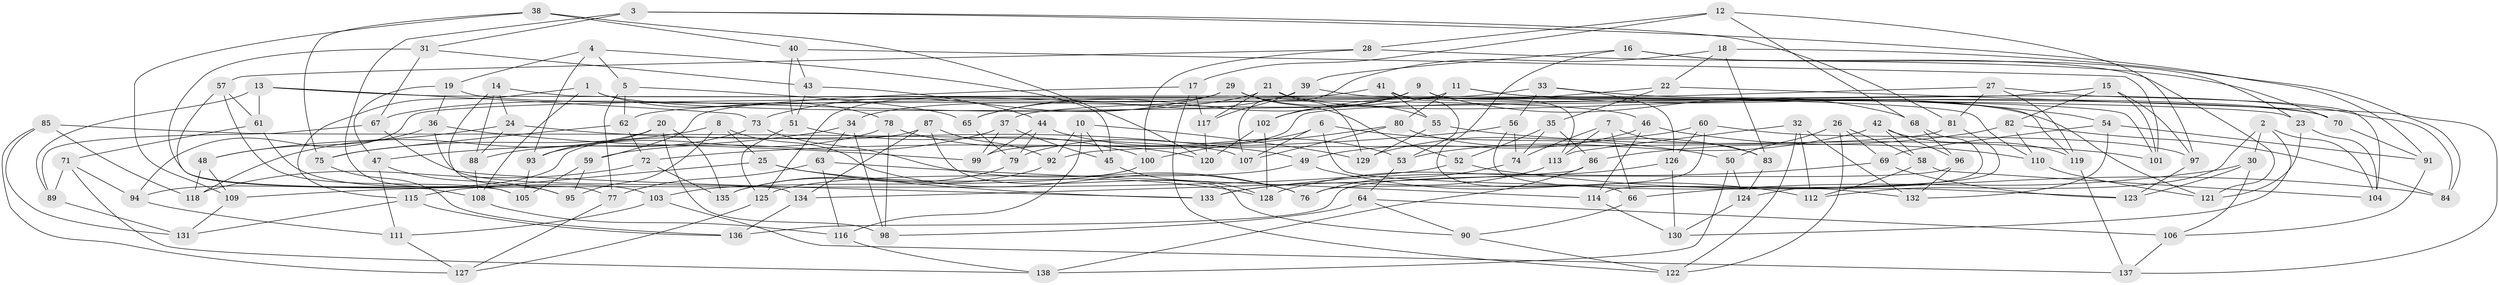 // coarse degree distribution, {4: 0.4782608695652174, 6: 0.4782608695652174, 3: 0.021739130434782608, 5: 0.021739130434782608}
// Generated by graph-tools (version 1.1) at 2025/42/03/06/25 10:42:19]
// undirected, 138 vertices, 276 edges
graph export_dot {
graph [start="1"]
  node [color=gray90,style=filled];
  1;
  2;
  3;
  4;
  5;
  6;
  7;
  8;
  9;
  10;
  11;
  12;
  13;
  14;
  15;
  16;
  17;
  18;
  19;
  20;
  21;
  22;
  23;
  24;
  25;
  26;
  27;
  28;
  29;
  30;
  31;
  32;
  33;
  34;
  35;
  36;
  37;
  38;
  39;
  40;
  41;
  42;
  43;
  44;
  45;
  46;
  47;
  48;
  49;
  50;
  51;
  52;
  53;
  54;
  55;
  56;
  57;
  58;
  59;
  60;
  61;
  62;
  63;
  64;
  65;
  66;
  67;
  68;
  69;
  70;
  71;
  72;
  73;
  74;
  75;
  76;
  77;
  78;
  79;
  80;
  81;
  82;
  83;
  84;
  85;
  86;
  87;
  88;
  89;
  90;
  91;
  92;
  93;
  94;
  95;
  96;
  97;
  98;
  99;
  100;
  101;
  102;
  103;
  104;
  105;
  106;
  107;
  108;
  109;
  110;
  111;
  112;
  113;
  114;
  115;
  116;
  117;
  118;
  119;
  120;
  121;
  122;
  123;
  124;
  125;
  126;
  127;
  128;
  129;
  130;
  131;
  132;
  133;
  134;
  135;
  136;
  137;
  138;
  1 -- 78;
  1 -- 70;
  1 -- 115;
  1 -- 108;
  2 -- 112;
  2 -- 30;
  2 -- 130;
  2 -- 104;
  3 -- 81;
  3 -- 91;
  3 -- 31;
  3 -- 95;
  4 -- 93;
  4 -- 19;
  4 -- 5;
  4 -- 45;
  5 -- 65;
  5 -- 77;
  5 -- 62;
  6 -- 79;
  6 -- 123;
  6 -- 50;
  6 -- 107;
  7 -- 83;
  7 -- 66;
  7 -- 74;
  7 -- 113;
  8 -- 95;
  8 -- 25;
  8 -- 76;
  8 -- 75;
  9 -- 113;
  9 -- 68;
  9 -- 65;
  9 -- 102;
  10 -- 92;
  10 -- 129;
  10 -- 45;
  10 -- 116;
  11 -- 54;
  11 -- 101;
  11 -- 80;
  11 -- 34;
  12 -- 28;
  12 -- 68;
  12 -- 17;
  12 -- 97;
  13 -- 73;
  13 -- 23;
  13 -- 61;
  13 -- 89;
  14 -- 110;
  14 -- 77;
  14 -- 24;
  14 -- 88;
  15 -- 97;
  15 -- 99;
  15 -- 101;
  15 -- 82;
  16 -- 39;
  16 -- 23;
  16 -- 121;
  16 -- 66;
  17 -- 59;
  17 -- 122;
  17 -- 117;
  18 -- 107;
  18 -- 83;
  18 -- 84;
  18 -- 22;
  19 -- 36;
  19 -- 47;
  19 -- 46;
  20 -- 98;
  20 -- 118;
  20 -- 93;
  20 -- 135;
  21 -- 121;
  21 -- 117;
  21 -- 129;
  21 -- 67;
  22 -- 137;
  22 -- 102;
  22 -- 35;
  23 -- 121;
  23 -- 104;
  24 -- 49;
  24 -- 88;
  24 -- 48;
  25 -- 115;
  25 -- 133;
  25 -- 128;
  26 -- 122;
  26 -- 58;
  26 -- 69;
  26 -- 50;
  27 -- 119;
  27 -- 37;
  27 -- 104;
  27 -- 81;
  28 -- 57;
  28 -- 70;
  28 -- 100;
  29 -- 52;
  29 -- 125;
  29 -- 55;
  29 -- 73;
  30 -- 66;
  30 -- 106;
  30 -- 123;
  31 -- 67;
  31 -- 105;
  31 -- 43;
  32 -- 122;
  32 -- 112;
  32 -- 113;
  32 -- 132;
  33 -- 126;
  33 -- 56;
  33 -- 62;
  33 -- 84;
  34 -- 47;
  34 -- 98;
  34 -- 63;
  35 -- 74;
  35 -- 52;
  35 -- 86;
  36 -- 99;
  36 -- 48;
  36 -- 134;
  37 -- 99;
  37 -- 45;
  37 -- 59;
  38 -- 109;
  38 -- 120;
  38 -- 75;
  38 -- 40;
  39 -- 65;
  39 -- 117;
  39 -- 70;
  40 -- 101;
  40 -- 43;
  40 -- 51;
  41 -- 53;
  41 -- 55;
  41 -- 94;
  41 -- 119;
  42 -- 96;
  42 -- 119;
  42 -- 53;
  42 -- 58;
  43 -- 44;
  43 -- 51;
  44 -- 99;
  44 -- 53;
  44 -- 79;
  45 -- 128;
  46 -- 49;
  46 -- 110;
  46 -- 114;
  47 -- 95;
  47 -- 111;
  48 -- 109;
  48 -- 118;
  49 -- 125;
  49 -- 112;
  50 -- 124;
  50 -- 138;
  51 -- 125;
  51 -- 100;
  52 -- 109;
  52 -- 84;
  53 -- 64;
  54 -- 91;
  54 -- 69;
  54 -- 132;
  55 -- 129;
  55 -- 101;
  56 -- 132;
  56 -- 74;
  56 -- 72;
  57 -- 108;
  57 -- 105;
  57 -- 61;
  58 -- 104;
  58 -- 112;
  59 -- 105;
  59 -- 95;
  60 -- 129;
  60 -- 126;
  60 -- 76;
  60 -- 97;
  61 -- 71;
  61 -- 103;
  62 -- 72;
  62 -- 75;
  63 -- 77;
  63 -- 114;
  63 -- 116;
  64 -- 106;
  64 -- 98;
  64 -- 90;
  65 -- 79;
  66 -- 90;
  67 -- 133;
  67 -- 89;
  68 -- 114;
  68 -- 96;
  69 -- 133;
  69 -- 123;
  70 -- 91;
  71 -- 89;
  71 -- 138;
  71 -- 94;
  72 -- 135;
  72 -- 118;
  73 -- 88;
  73 -- 76;
  74 -- 76;
  75 -- 136;
  77 -- 127;
  78 -- 120;
  78 -- 98;
  78 -- 93;
  79 -- 135;
  80 -- 100;
  80 -- 107;
  80 -- 83;
  81 -- 92;
  81 -- 124;
  82 -- 110;
  82 -- 86;
  82 -- 84;
  83 -- 124;
  85 -- 131;
  85 -- 118;
  85 -- 107;
  85 -- 127;
  86 -- 138;
  86 -- 134;
  87 -- 92;
  87 -- 94;
  87 -- 134;
  87 -- 90;
  88 -- 108;
  89 -- 131;
  90 -- 122;
  91 -- 106;
  92 -- 135;
  93 -- 105;
  94 -- 111;
  96 -- 132;
  96 -- 136;
  97 -- 123;
  100 -- 103;
  102 -- 128;
  102 -- 120;
  103 -- 137;
  103 -- 111;
  106 -- 137;
  108 -- 116;
  109 -- 131;
  110 -- 121;
  111 -- 127;
  113 -- 133;
  114 -- 130;
  115 -- 136;
  115 -- 131;
  116 -- 138;
  117 -- 120;
  119 -- 137;
  124 -- 130;
  125 -- 127;
  126 -- 128;
  126 -- 130;
  134 -- 136;
}

